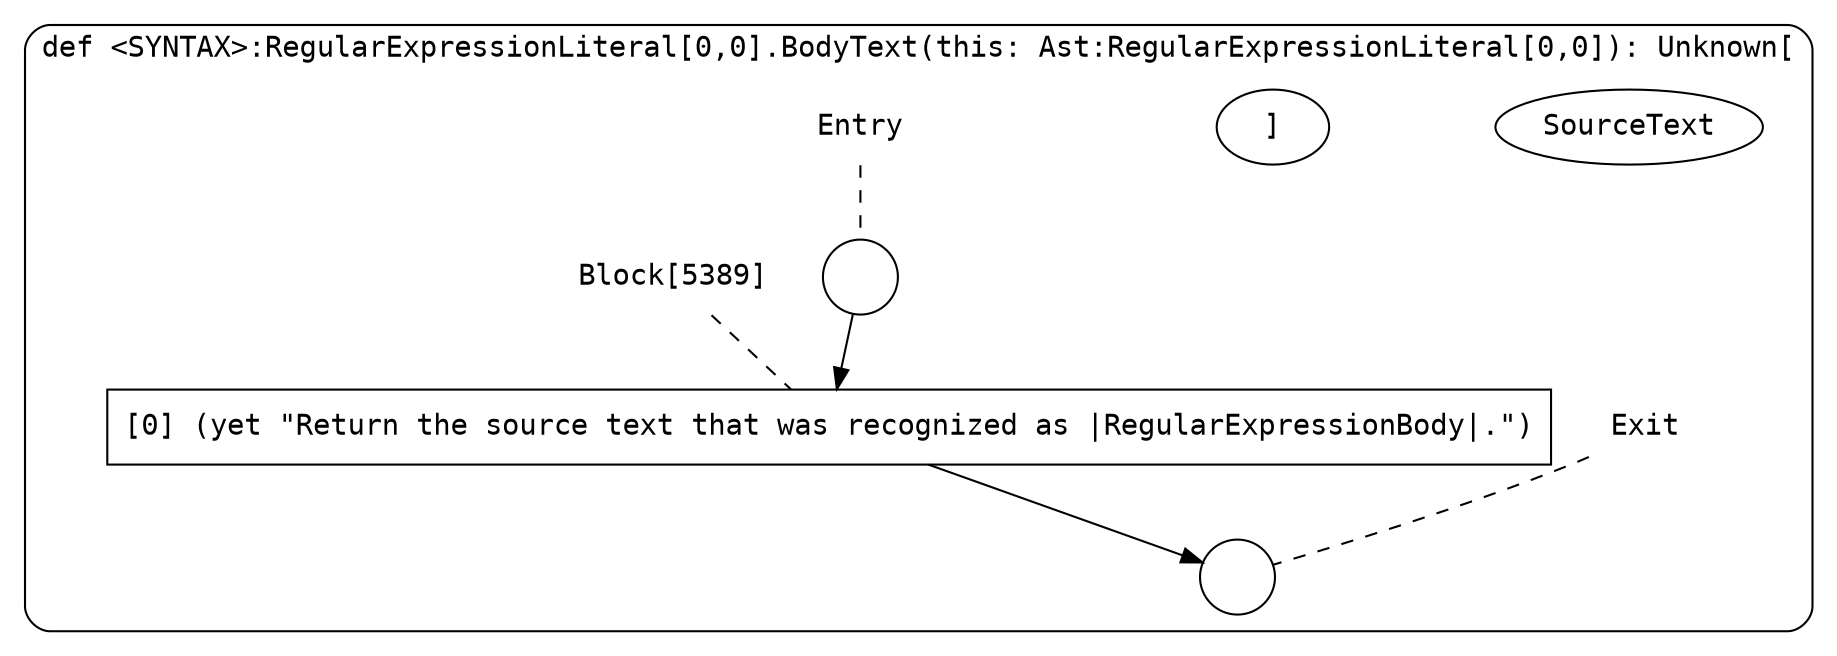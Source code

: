digraph {
  graph [fontname = "Consolas"]
  node [fontname = "Consolas"]
  edge [fontname = "Consolas"]
  subgraph cluster1184 {
    label = "def <SYNTAX>:RegularExpressionLiteral[0,0].BodyText(this: Ast:RegularExpressionLiteral[0,0]): Unknown["SourceText"]"
    style = rounded
    cluster1184_entry_name [shape=none, label=<<font color="black">Entry</font>>]
    cluster1184_entry_name -> cluster1184_entry [arrowhead=none, color="black", style=dashed]
    cluster1184_entry [shape=circle label=" " color="black" fillcolor="white" style=filled]
    cluster1184_entry -> node5389 [color="black"]
    cluster1184_exit_name [shape=none, label=<<font color="black">Exit</font>>]
    cluster1184_exit_name -> cluster1184_exit [arrowhead=none, color="black", style=dashed]
    cluster1184_exit [shape=circle label=" " color="black" fillcolor="white" style=filled]
    node5389_name [shape=none, label=<<font color="black">Block[5389]</font>>]
    node5389_name -> node5389 [arrowhead=none, color="black", style=dashed]
    node5389 [shape=box, label=<<font color="black">[0] (yet &quot;Return the source text that was recognized as |RegularExpressionBody|.&quot;)<BR ALIGN="LEFT"/></font>> color="black" fillcolor="white", style=filled]
    node5389 -> cluster1184_exit [color="black"]
  }
}